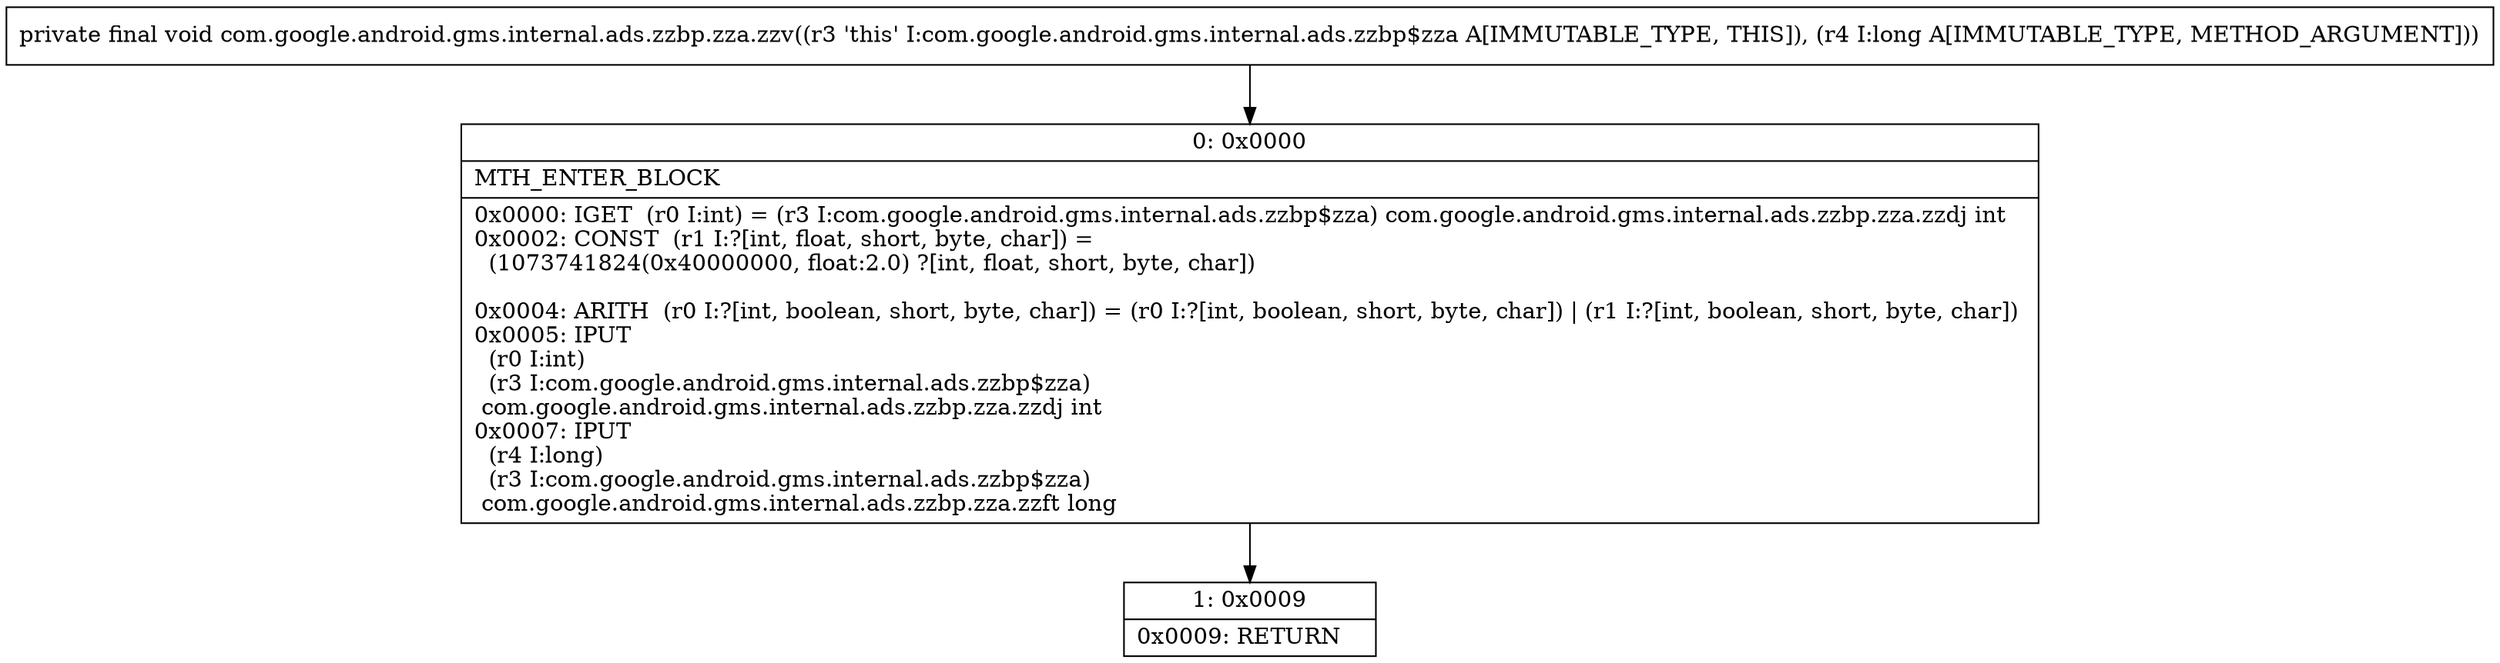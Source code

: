 digraph "CFG forcom.google.android.gms.internal.ads.zzbp.zza.zzv(J)V" {
Node_0 [shape=record,label="{0\:\ 0x0000|MTH_ENTER_BLOCK\l|0x0000: IGET  (r0 I:int) = (r3 I:com.google.android.gms.internal.ads.zzbp$zza) com.google.android.gms.internal.ads.zzbp.zza.zzdj int \l0x0002: CONST  (r1 I:?[int, float, short, byte, char]) = \l  (1073741824(0x40000000, float:2.0) ?[int, float, short, byte, char])\l \l0x0004: ARITH  (r0 I:?[int, boolean, short, byte, char]) = (r0 I:?[int, boolean, short, byte, char]) \| (r1 I:?[int, boolean, short, byte, char]) \l0x0005: IPUT  \l  (r0 I:int)\l  (r3 I:com.google.android.gms.internal.ads.zzbp$zza)\l com.google.android.gms.internal.ads.zzbp.zza.zzdj int \l0x0007: IPUT  \l  (r4 I:long)\l  (r3 I:com.google.android.gms.internal.ads.zzbp$zza)\l com.google.android.gms.internal.ads.zzbp.zza.zzft long \l}"];
Node_1 [shape=record,label="{1\:\ 0x0009|0x0009: RETURN   \l}"];
MethodNode[shape=record,label="{private final void com.google.android.gms.internal.ads.zzbp.zza.zzv((r3 'this' I:com.google.android.gms.internal.ads.zzbp$zza A[IMMUTABLE_TYPE, THIS]), (r4 I:long A[IMMUTABLE_TYPE, METHOD_ARGUMENT])) }"];
MethodNode -> Node_0;
Node_0 -> Node_1;
}


